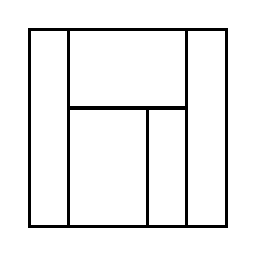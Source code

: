 \begin{tikzpicture}[very thick, scale=.5]
    \draw (0,0) rectangle (1,5);
    \draw (1,3) rectangle (4,5);
    \draw (1,0) rectangle (3,3);
    \draw (3,0) rectangle (4,3);
    \draw (4,0) rectangle (5,5);
\end{tikzpicture}
